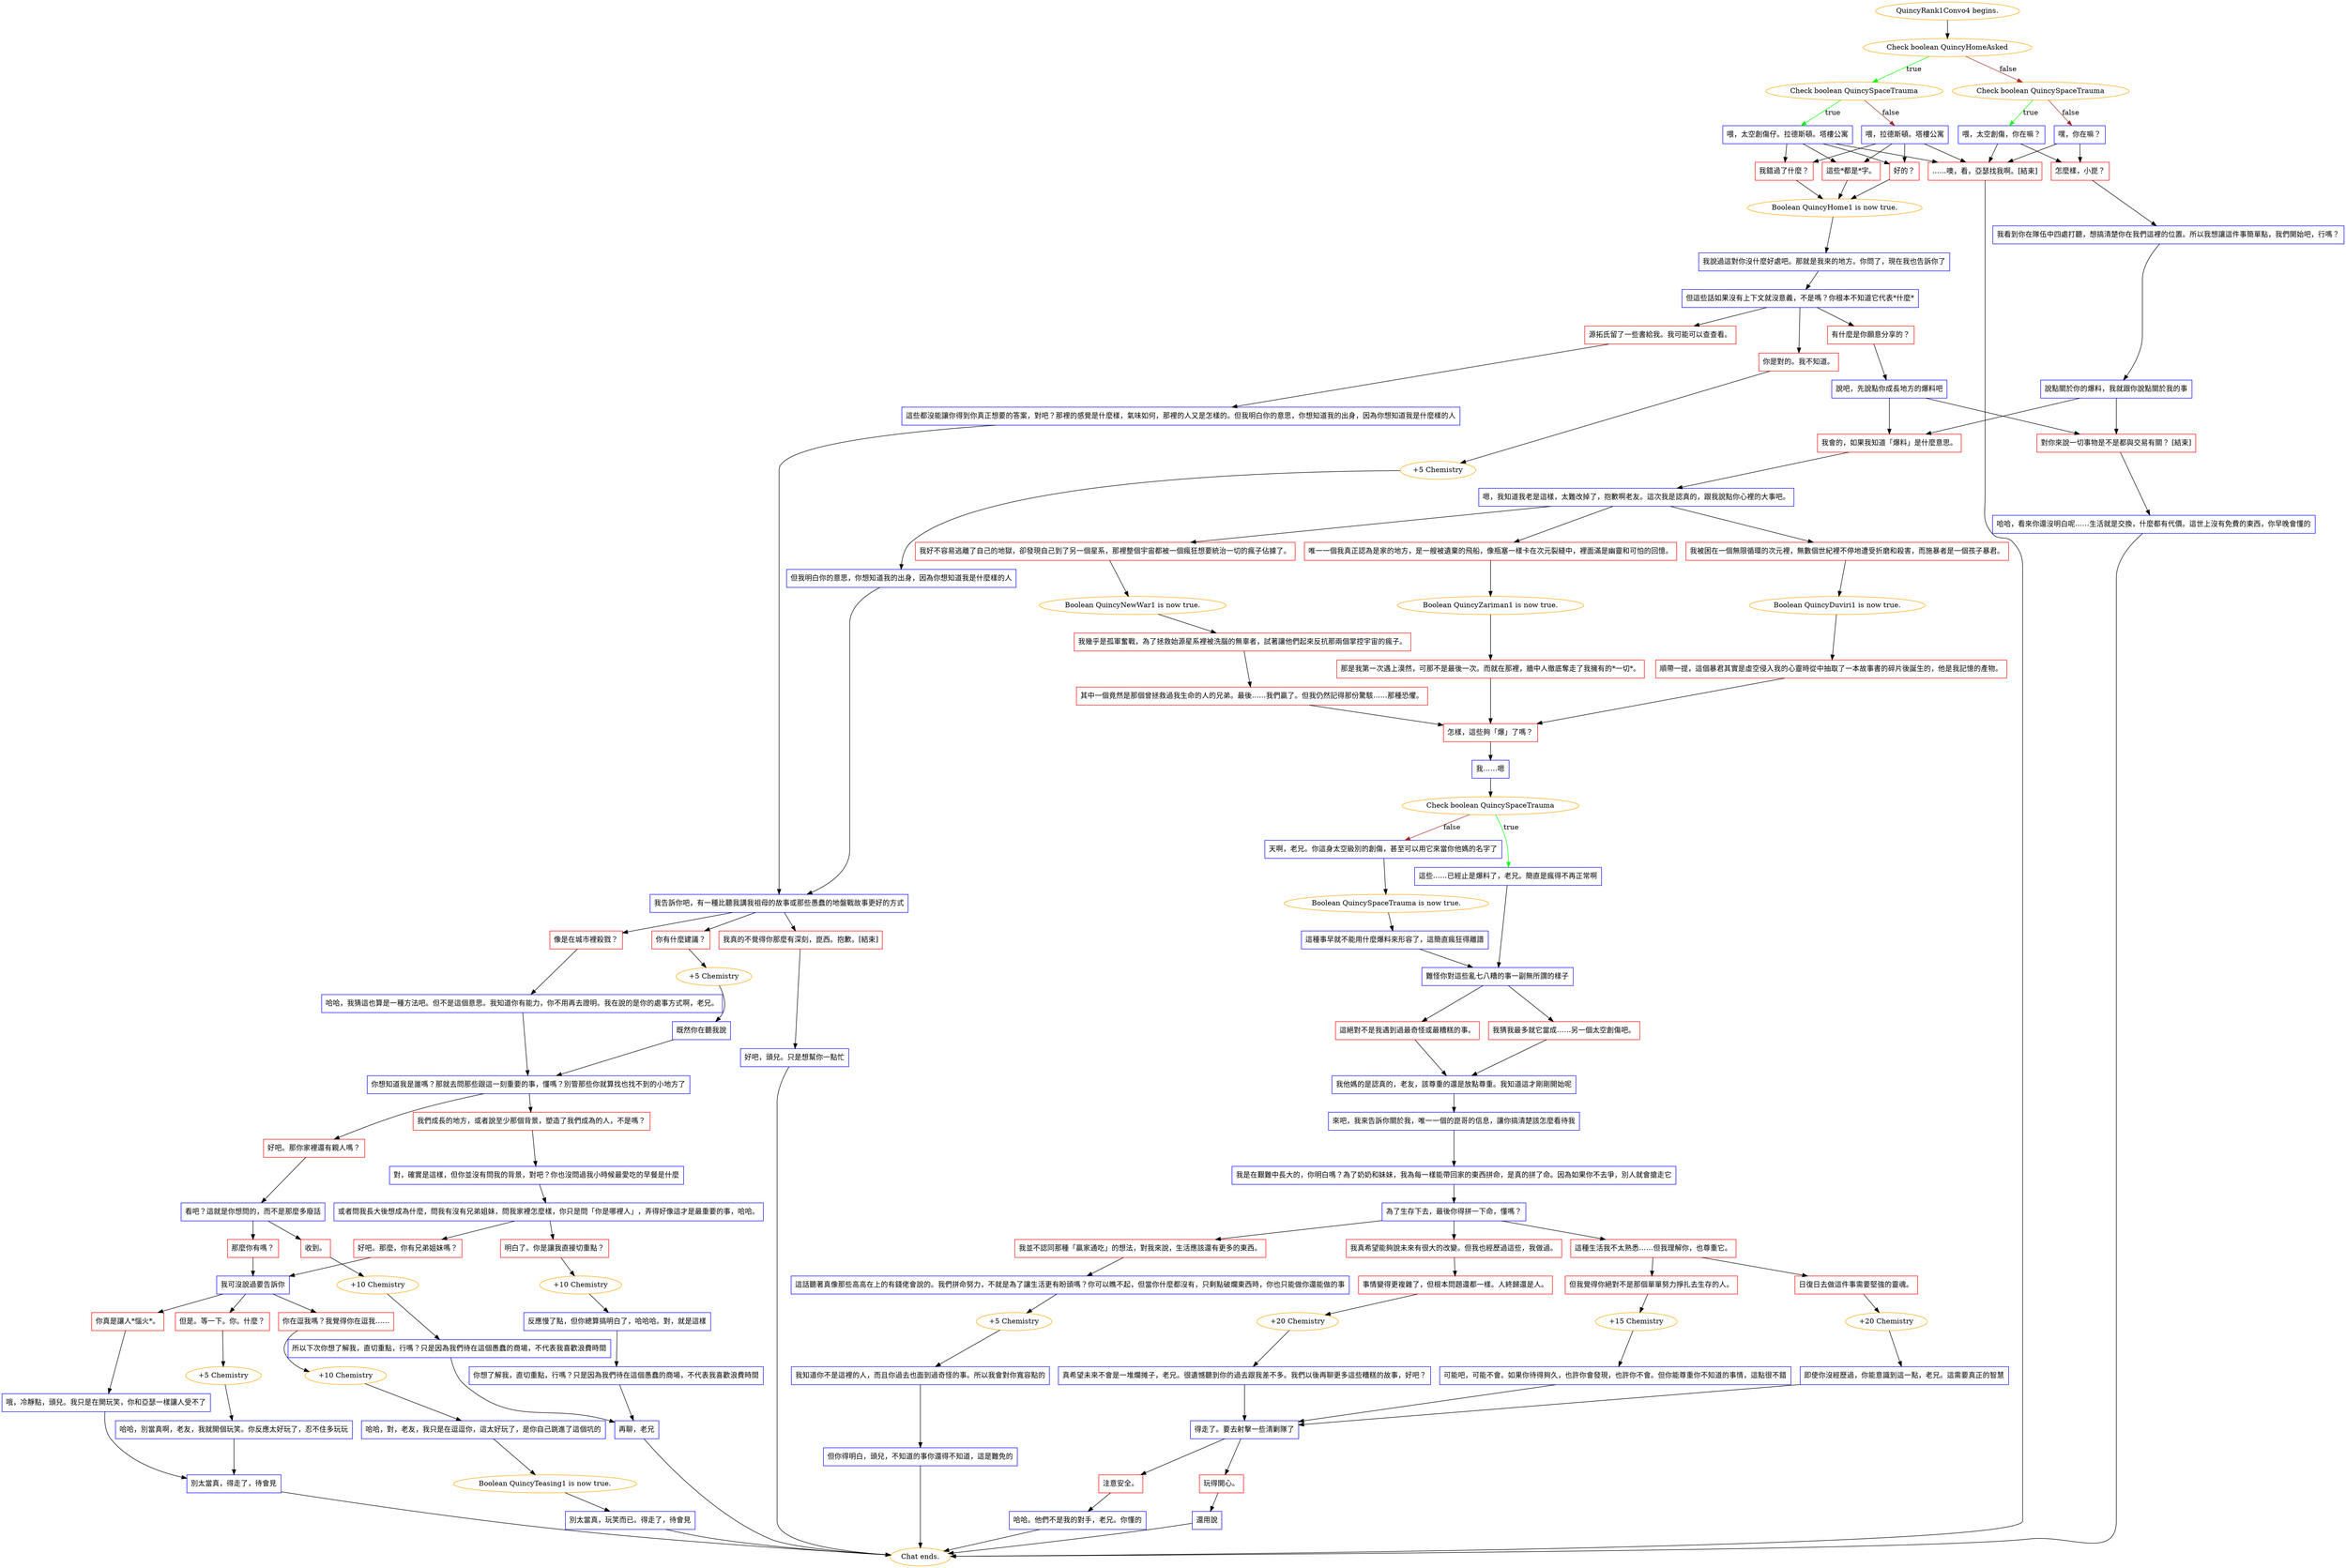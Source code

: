 digraph {
	"QuincyRank1Convo4 begins." [color=orange];
		"QuincyRank1Convo4 begins." -> j1294161024;
	j1294161024 [label="Check boolean QuincyHomeAsked",color=orange];
		j1294161024 -> j1942188630 [label=true,color=green];
		j1294161024 -> j2847950243 [label=false,color=brown];
	j1942188630 [label="Check boolean QuincySpaceTrauma",color=orange];
		j1942188630 -> j2438577591 [label=true,color=green];
		j1942188630 -> j774458369 [label=false,color=brown];
	j2847950243 [label="Check boolean QuincySpaceTrauma",color=orange];
		j2847950243 -> j373252613 [label=true,color=green];
		j2847950243 -> j3435946304 [label=false,color=brown];
	j2438577591 [label="喂，太空創傷仔。拉德斯頓。塔樓公寓",shape=box,color=blue];
		j2438577591 -> j1201267462;
		j2438577591 -> j780680771;
		j2438577591 -> j2890462547;
		j2438577591 -> j2442439071;
	j774458369 [label="喂，拉德斯頓。塔樓公寓",shape=box,color=blue];
		j774458369 -> j1201267462;
		j774458369 -> j780680771;
		j774458369 -> j2890462547;
		j774458369 -> j2442439071;
	j373252613 [label="喂，太空創傷，你在嘛？",shape=box,color=blue];
		j373252613 -> j59562279;
		j373252613 -> j2442439071;
	j3435946304 [label="嘿，你在嘛？",shape=box,color=blue];
		j3435946304 -> j59562279;
		j3435946304 -> j2442439071;
	j1201267462 [label="好的？",shape=box,color=red];
		j1201267462 -> j3452886193;
	j780680771 [label="這些*都是*字。",shape=box,color=red];
		j780680771 -> j3452886193;
	j2890462547 [label="我錯過了什麼？",shape=box,color=red];
		j2890462547 -> j3452886193;
	j2442439071 [label="……噢，看，亞瑟找我啊。[結束]",shape=box,color=red];
		j2442439071 -> "Chat ends.";
	j59562279 [label="怎麼樣，小崑？",shape=box,color=red];
		j59562279 -> j2695565842;
	j3452886193 [label="Boolean QuincyHome1 is now true.",color=orange];
		j3452886193 -> j3176648290;
	"Chat ends." [color=orange];
	j2695565842 [label="我看到你在隊伍中四處打聽，想搞清楚你在我們這裡的位置。所以我想讓這件事簡單點，我們開始吧，行嗎？",shape=box,color=blue];
		j2695565842 -> j2735494830;
	j3176648290 [label="我說過這對你沒什麼好處吧。那就是我來的地方。你問了，現在我也告訴你了",shape=box,color=blue];
		j3176648290 -> j2766635269;
	j2735494830 [label="說點關於你的爆料，我就跟你說點關於我的事",shape=box,color=blue];
		j2735494830 -> j543245255;
		j2735494830 -> j2928627272;
	j2766635269 [label="但這些話如果沒有上下文就沒意義，不是嗎？你根本不知道它代表*什麼*",shape=box,color=blue];
		j2766635269 -> j2973366406;
		j2766635269 -> j1514909970;
		j2766635269 -> j2420381590;
	j543245255 [label="我會的，如果我知道「爆料」是什麼意思。",shape=box,color=red];
		j543245255 -> j3988855338;
	j2928627272 [label="對你來說一切事物是不是都與交易有關？ [結束]",shape=box,color=red];
		j2928627272 -> j2248942351;
	j2973366406 [label="源拓氏留了一些書給我。我可能可以查查看。",shape=box,color=red];
		j2973366406 -> j2093450575;
	j1514909970 [label="你是對的。我不知道。",shape=box,color=red];
		j1514909970 -> j440113321;
	j2420381590 [label="有什麼是你願意分享的？",shape=box,color=red];
		j2420381590 -> j105407358;
	j3988855338 [label="嗯，我知道我老是這樣，太難改掉了，抱歉啊老友。這次我是認真的，跟我說點你心裡的大事吧。",shape=box,color=blue];
		j3988855338 -> j2751196998;
		j3988855338 -> j1786533058;
		j3988855338 -> j3494236952;
	j2248942351 [label="哈哈，看來你還沒明白呢……生活就是交換，什麼都有代價。這世上沒有免費的東西，你早晚會懂的",shape=box,color=blue];
		j2248942351 -> "Chat ends.";
	j2093450575 [label="這些都沒能讓你得到你真正想要的答案，對吧？那裡的感覺是什麼樣，氣味如何，那裡的人又是怎樣的。但我明白你的意思，你想知道我的出身，因為你想知道我是什麼樣的人",shape=box,color=blue];
		j2093450575 -> j4075736302;
	j440113321 [label="+5 Chemistry",color=orange];
		j440113321 -> j1288195887;
	j105407358 [label="說吧，先說點你成長地方的爆料吧",shape=box,color=blue];
		j105407358 -> j543245255;
		j105407358 -> j2928627272;
	j2751196998 [label="我好不容易逃離了自己的地獄，卻發現自己到了另一個星系，那裡整個宇宙都被一個瘋狂想要統治一切的瘋子佔據了。",shape=box,color=red];
		j2751196998 -> j2817544417;
	j1786533058 [label="唯一一個我真正認為是家的地方，是一艘被遺棄的飛船，像瓶塞一樣卡在次元裂縫中，裡面滿是幽靈和可怕的回憶。",shape=box,color=red];
		j1786533058 -> j301897741;
	j3494236952 [label="我被困在一個無限循環的次元裡，無數個世紀裡不停地遭受折磨和殺害，而施暴者是一個孩子暴君。",shape=box,color=red];
		j3494236952 -> j2181488123;
	j4075736302 [label="我告訴你吧，有一種比聽我講我祖母的故事或那些愚蠢的地盤戰故事更好的方式",shape=box,color=blue];
		j4075736302 -> j4087283367;
		j4075736302 -> j405118035;
		j4075736302 -> j434613491;
	j1288195887 [label="但我明白你的意思，你想知道我的出身，因為你想知道我是什麼樣的人",shape=box,color=blue];
		j1288195887 -> j4075736302;
	j2817544417 [label="Boolean QuincyNewWar1 is now true.",color=orange];
		j2817544417 -> j417772344;
	j301897741 [label="Boolean QuincyZariman1 is now true.",color=orange];
		j301897741 -> j1364746026;
	j2181488123 [label="Boolean QuincyDuviri1 is now true.",color=orange];
		j2181488123 -> j2788543367;
	j4087283367 [label="像是在城市裡殺戮？",shape=box,color=red];
		j4087283367 -> j3011546234;
	j405118035 [label="你有什麼建議？",shape=box,color=red];
		j405118035 -> j2257611349;
	j434613491 [label="我真的不覺得你那麼有深刻，崑西。抱歉。[結束]",shape=box,color=red];
		j434613491 -> j3666959218;
	j417772344 [label="我幾乎是孤軍奮戰，為了拯救始源星系裡被洗腦的無辜者，試著讓他們起來反抗那兩個掌控宇宙的瘋子。",shape=box,color=red];
		j417772344 -> j1557491348;
	j1364746026 [label="那是我第一次遇上漠然，可那不是最後一次。而就在那裡，牆中人徹底奪走了我擁有的*一切*。",shape=box,color=red];
		j1364746026 -> j2792355820;
	j2788543367 [label="順帶一提，這個暴君其實是虛空侵入我的心靈時從中抽取了一本故事書的碎片後誕生的，他是我記憶的產物。",shape=box,color=red];
		j2788543367 -> j2792355820;
	j3011546234 [label="哈哈，我猜這也算是一種方法吧。但不是這個意思。我知道你有能力，你不用再去證明。我在說的是你的處事方式啊，老兄。",shape=box,color=blue];
		j3011546234 -> j2559113846;
	j2257611349 [label="+5 Chemistry",color=orange];
		j2257611349 -> j276884677;
	j3666959218 [label="好吧，頭兒。只是想幫你一點忙",shape=box,color=blue];
		j3666959218 -> "Chat ends.";
	j1557491348 [label="其中一個竟然是那個曾拯救過我生命的人的兄弟。最後……我們贏了。但我仍然記得那份驚駭……那種恐懼。",shape=box,color=red];
		j1557491348 -> j2792355820;
	j2792355820 [label="怎樣，這些夠「爆」了嗎？",shape=box,color=red];
		j2792355820 -> j2147911101;
	j2559113846 [label="你想知道我是誰嗎？那就去問那些跟這一刻重要的事，懂嗎？別管那些你就算找也找不到的小地方了",shape=box,color=blue];
		j2559113846 -> j308299323;
		j2559113846 -> j2460441300;
	j276884677 [label="既然你在聽我說",shape=box,color=blue];
		j276884677 -> j2559113846;
	j2147911101 [label="我……嗯",shape=box,color=blue];
		j2147911101 -> j2685777777;
	j308299323 [label="我們成長的地方，或者說至少那個背景，塑造了我們成為的人，不是嗎？",shape=box,color=red];
		j308299323 -> j1506918972;
	j2460441300 [label="好吧。那你家裡還有親人嗎？",shape=box,color=red];
		j2460441300 -> j3059628100;
	j2685777777 [label="Check boolean QuincySpaceTrauma",color=orange];
		j2685777777 -> j3432063636 [label=true,color=green];
		j2685777777 -> j1054119217 [label=false,color=brown];
	j1506918972 [label="對，確實是這樣，但你並沒有問我的背景，對吧？你也沒問過我小時候最愛吃的早餐是什麼",shape=box,color=blue];
		j1506918972 -> j726586845;
	j3059628100 [label="看吧？這就是你想問的，而不是那麼多廢話",shape=box,color=blue];
		j3059628100 -> j1650633974;
		j3059628100 -> j2044845503;
	j3432063636 [label="這些……已經止是爆料了，老兄。簡直是瘋得不再正常啊",shape=box,color=blue];
		j3432063636 -> j213910525;
	j1054119217 [label="天啊，老兄。你這身太空級別的創傷，甚至可以用它來當你他媽的名字了",shape=box,color=blue];
		j1054119217 -> j1857292693;
	j726586845 [label="或者問我長大後想成為什麼，問我有沒有兄弟姐妹，問我家裡怎麼樣，你只是問「你是哪裡人」，弄得好像這才是最重要的事，哈哈。",shape=box,color=blue];
		j726586845 -> j4231913111;
		j726586845 -> j1186000958;
	j1650633974 [label="那麼你有嗎？",shape=box,color=red];
		j1650633974 -> j686374561;
	j2044845503 [label="收到。",shape=box,color=red];
		j2044845503 -> j2913977832;
	j213910525 [label="難怪你對這些亂七八糟的事一副無所謂的樣子",shape=box,color=blue];
		j213910525 -> j4189017795;
		j213910525 -> j2015494974;
	j1857292693 [label="Boolean QuincySpaceTrauma is now true.",color=orange];
		j1857292693 -> j348016526;
	j4231913111 [label="明白了。你是讓我直接切重點？",shape=box,color=red];
		j4231913111 -> j1915898306;
	j1186000958 [label="好吧。那麼，你有兄弟姐妹嗎？",shape=box,color=red];
		j1186000958 -> j686374561;
	j686374561 [label="我可沒說過要告訴你",shape=box,color=blue];
		j686374561 -> j1569361805;
		j686374561 -> j2167421983;
		j686374561 -> j4038956537;
	j2913977832 [label="+10 Chemistry",color=orange];
		j2913977832 -> j574455561;
	j4189017795 [label="這絕對不是我遇到過最奇怪或最糟糕的事。",shape=box,color=red];
		j4189017795 -> j1840974501;
	j2015494974 [label="我猜我最多就它當成……另一個太空創傷吧。",shape=box,color=red];
		j2015494974 -> j1840974501;
	j348016526 [label="這種事早就不能用什麼爆料來形容了，這簡直瘋狂得離譜",shape=box,color=blue];
		j348016526 -> j213910525;
	j1915898306 [label="+10 Chemistry",color=orange];
		j1915898306 -> j2181900777;
	j1569361805 [label="但是。等一下。你。什麼？",shape=box,color=red];
		j1569361805 -> j4083933773;
	j2167421983 [label="你在逗我嗎？我覺得你在逗我……",shape=box,color=red];
		j2167421983 -> j3046172876;
	j4038956537 [label="你真是讓人*惱火*。",shape=box,color=red];
		j4038956537 -> j1714930968;
	j574455561 [label="所以下次你想了解我，直切重點，行嗎？只是因為我們待在這個愚蠢的商場，不代表我喜歡浪費時間",shape=box,color=blue];
		j574455561 -> j2241887676;
	j1840974501 [label="我他媽的是認真的，老友，該尊重的還是放點尊重。我知道這才剛剛開始呢",shape=box,color=blue];
		j1840974501 -> j3812538159;
	j2181900777 [label="反應慢了點，但你總算搞明白了，哈哈哈。對，就是這樣",shape=box,color=blue];
		j2181900777 -> j3078132856;
	j4083933773 [label="+5 Chemistry",color=orange];
		j4083933773 -> j3221317720;
	j3046172876 [label="+10 Chemistry",color=orange];
		j3046172876 -> j470421811;
	j1714930968 [label="哦，冷靜點，頭兒。我只是在開玩笑，你和亞瑟一樣讓人受不了",shape=box,color=blue];
		j1714930968 -> j3036904863;
	j2241887676 [label="再聊，老兄",shape=box,color=blue];
		j2241887676 -> "Chat ends.";
	j3812538159 [label="來吧，我來告訴你關於我，唯一一個的崑哥的信息，讓你搞清楚該怎麼看待我",shape=box,color=blue];
		j3812538159 -> j1766321216;
	j3078132856 [label="你想了解我，直切重點，行嗎？只是因為我們待在這個愚蠢的商場，不代表我喜歡浪費時間",shape=box,color=blue];
		j3078132856 -> j2241887676;
	j3221317720 [label="哈哈，別當真啊，老友，我就開個玩笑。你反應太好玩了，忍不住多玩玩",shape=box,color=blue];
		j3221317720 -> j3036904863;
	j470421811 [label="哈哈，對，老友，我只是在逗逗你，這太好玩了，是你自己跳進了這個坑的",shape=box,color=blue];
		j470421811 -> j1590025027;
	j3036904863 [label="別太當真，得走了，待會見",shape=box,color=blue];
		j3036904863 -> "Chat ends.";
	j1766321216 [label="我是在艱難中長大的，你明白嗎？為了奶奶和妹妹，我為每一樣能帶回家的東西拼命，是真的拼了命。因為如果你不去爭，別人就會搶走它",shape=box,color=blue];
		j1766321216 -> j154086942;
	j1590025027 [label="Boolean QuincyTeasing1 is now true.",color=orange];
		j1590025027 -> j1844966532;
	j154086942 [label="為了生存下去，最後你得拼一下命，懂嗎？",shape=box,color=blue];
		j154086942 -> j3399490392;
		j154086942 -> j587391957;
		j154086942 -> j490647260;
	j1844966532 [label="別太當真，玩笑而已。得走了，待會見",shape=box,color=blue];
		j1844966532 -> "Chat ends.";
	j3399490392 [label="我真希望能夠說未來有很大的改變。但我也經歷過這些，我做過。",shape=box,color=red];
		j3399490392 -> j2142631754;
	j587391957 [label="這種生活我不太熟悉……但我理解你，也尊重它。",shape=box,color=red];
		j587391957 -> j3725549484;
		j587391957 -> j2126935507;
	j490647260 [label="我並不認同那種「贏家通吃」的想法，對我來說，生活應該還有更多的東西。",shape=box,color=red];
		j490647260 -> j3569406464;
	j2142631754 [label="事情變得更複雜了，但根本問題還都一樣。人終歸還是人。",shape=box,color=red];
		j2142631754 -> j432622460;
	j3725549484 [label="但我覺得你絕對不是那個單單努力掙扎去生存的人。",shape=box,color=red];
		j3725549484 -> j2822443814;
	j2126935507 [label="日復日去做這件事需要堅強的靈魂。",shape=box,color=red];
		j2126935507 -> j3705308486;
	j3569406464 [label="這話聽著真像那些高高在上的有錢佬會說的。我們拼命努力，不就是為了讓生活更有盼頭嗎？你可以瞧不起，但當你什麼都沒有，只剩點破爛東西時，你也只能做你還能做的事",shape=box,color=blue];
		j3569406464 -> j2469390280;
	j432622460 [label="+20 Chemistry",color=orange];
		j432622460 -> j6355506;
	j2822443814 [label="+15 Chemistry",color=orange];
		j2822443814 -> j654108763;
	j3705308486 [label="+20 Chemistry",color=orange];
		j3705308486 -> j1683510310;
	j2469390280 [label="+5 Chemistry",color=orange];
		j2469390280 -> j2536897877;
	j6355506 [label="真希望未來不會是一堆爛摊子，老兄。很遺憾聽到你的過去跟我差不多。我們以後再聊更多這些糟糕的故事，好吧？",shape=box,color=blue];
		j6355506 -> j3498246567;
	j654108763 [label="可能吧，可能不會。如果你待得夠久，也許你會發現，也許你不會。但你能尊重你不知道的事情，這點很不錯",shape=box,color=blue];
		j654108763 -> j3498246567;
	j1683510310 [label="即使你沒經歷過，你能意識到這一點，老兄。這需要真正的智慧",shape=box,color=blue];
		j1683510310 -> j3498246567;
	j2536897877 [label="我知道你不是這裡的人，而且你過去也面到過奇怪的事。所以我會對你寬容點的",shape=box,color=blue];
		j2536897877 -> j812080904;
	j3498246567 [label="得走了。要去射擊一些清剿隊了",shape=box,color=blue];
		j3498246567 -> j39993361;
		j3498246567 -> j3564229631;
	j812080904 [label="但你得明白，頭兒，不知道的事你還得不知道，這是難免的",shape=box,color=blue];
		j812080904 -> "Chat ends.";
	j39993361 [label="玩得開心。",shape=box,color=red];
		j39993361 -> j1921124931;
	j3564229631 [label="注意安全。",shape=box,color=red];
		j3564229631 -> j4035763662;
	j1921124931 [label="還用說",shape=box,color=blue];
		j1921124931 -> "Chat ends.";
	j4035763662 [label="哈哈。他們不是我的對手，老兄。你懂的",shape=box,color=blue];
		j4035763662 -> "Chat ends.";
}
